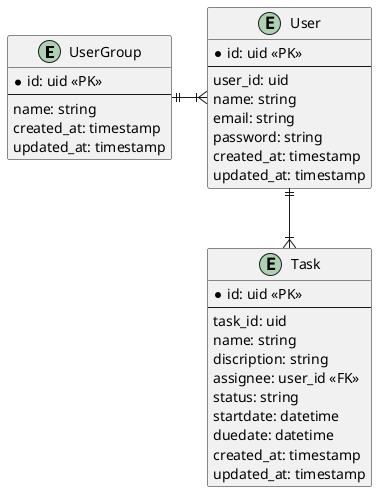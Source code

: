 @startuml

entity UserGroup {
  *id: uid <<PK>>
  --
  name: string
  created_at: timestamp
  updated_at: timestamp
}

entity User {
  * id: uid <<PK>>
  --
  user_id: uid
  name: string
  email: string
  password: string
  created_at: timestamp
  updated_at: timestamp
}

entity Task {
  * id: uid <<PK>>
  --
  task_id: uid
  name: string
  discription: string
  assignee: user_id <<FK>>
  status: string
  startdate: datetime
  duedate: datetime
  created_at: timestamp
  updated_at: timestamp
}

UserGroup ||-|{ User
User ||--|{ Task

@enduml
